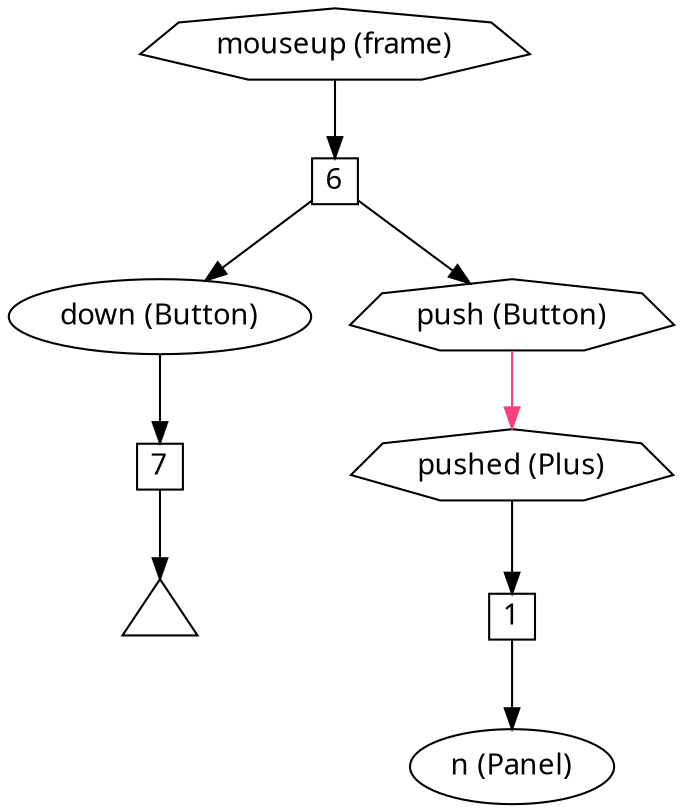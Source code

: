 digraph bender {
  node [fontname="Avenir Next"];
  edge [fontname="Avenir Next"];

  mouseup [label="mouseup (frame)", shape=septagon];
  down [label="down (Button)"];
  pushed [label="push (Button)", shape=septagon];
  w6 [label="6", shape=square, fixedsize=true, width=0.3];
  mouseup -> w6;
  w6 -> down;
  w6 -> pushed;

  w7 [label="7", shape=square, fixedsize=true, width=0.3];
  t [label="", shape=triangle, fixedsize=true, width=0.5];
  down -> w7;
  w7 -> t;

  ppushed [label="pushed (Plus)", shape=septagon];
  w1 [label="1", shape=square, fixedsize=true, width=0.3];
  ppushed -> w1;
  w1 -> n;

  n [label="n (Panel)"];
  pushed -> ppushed [color="#f94179"];
  
}
